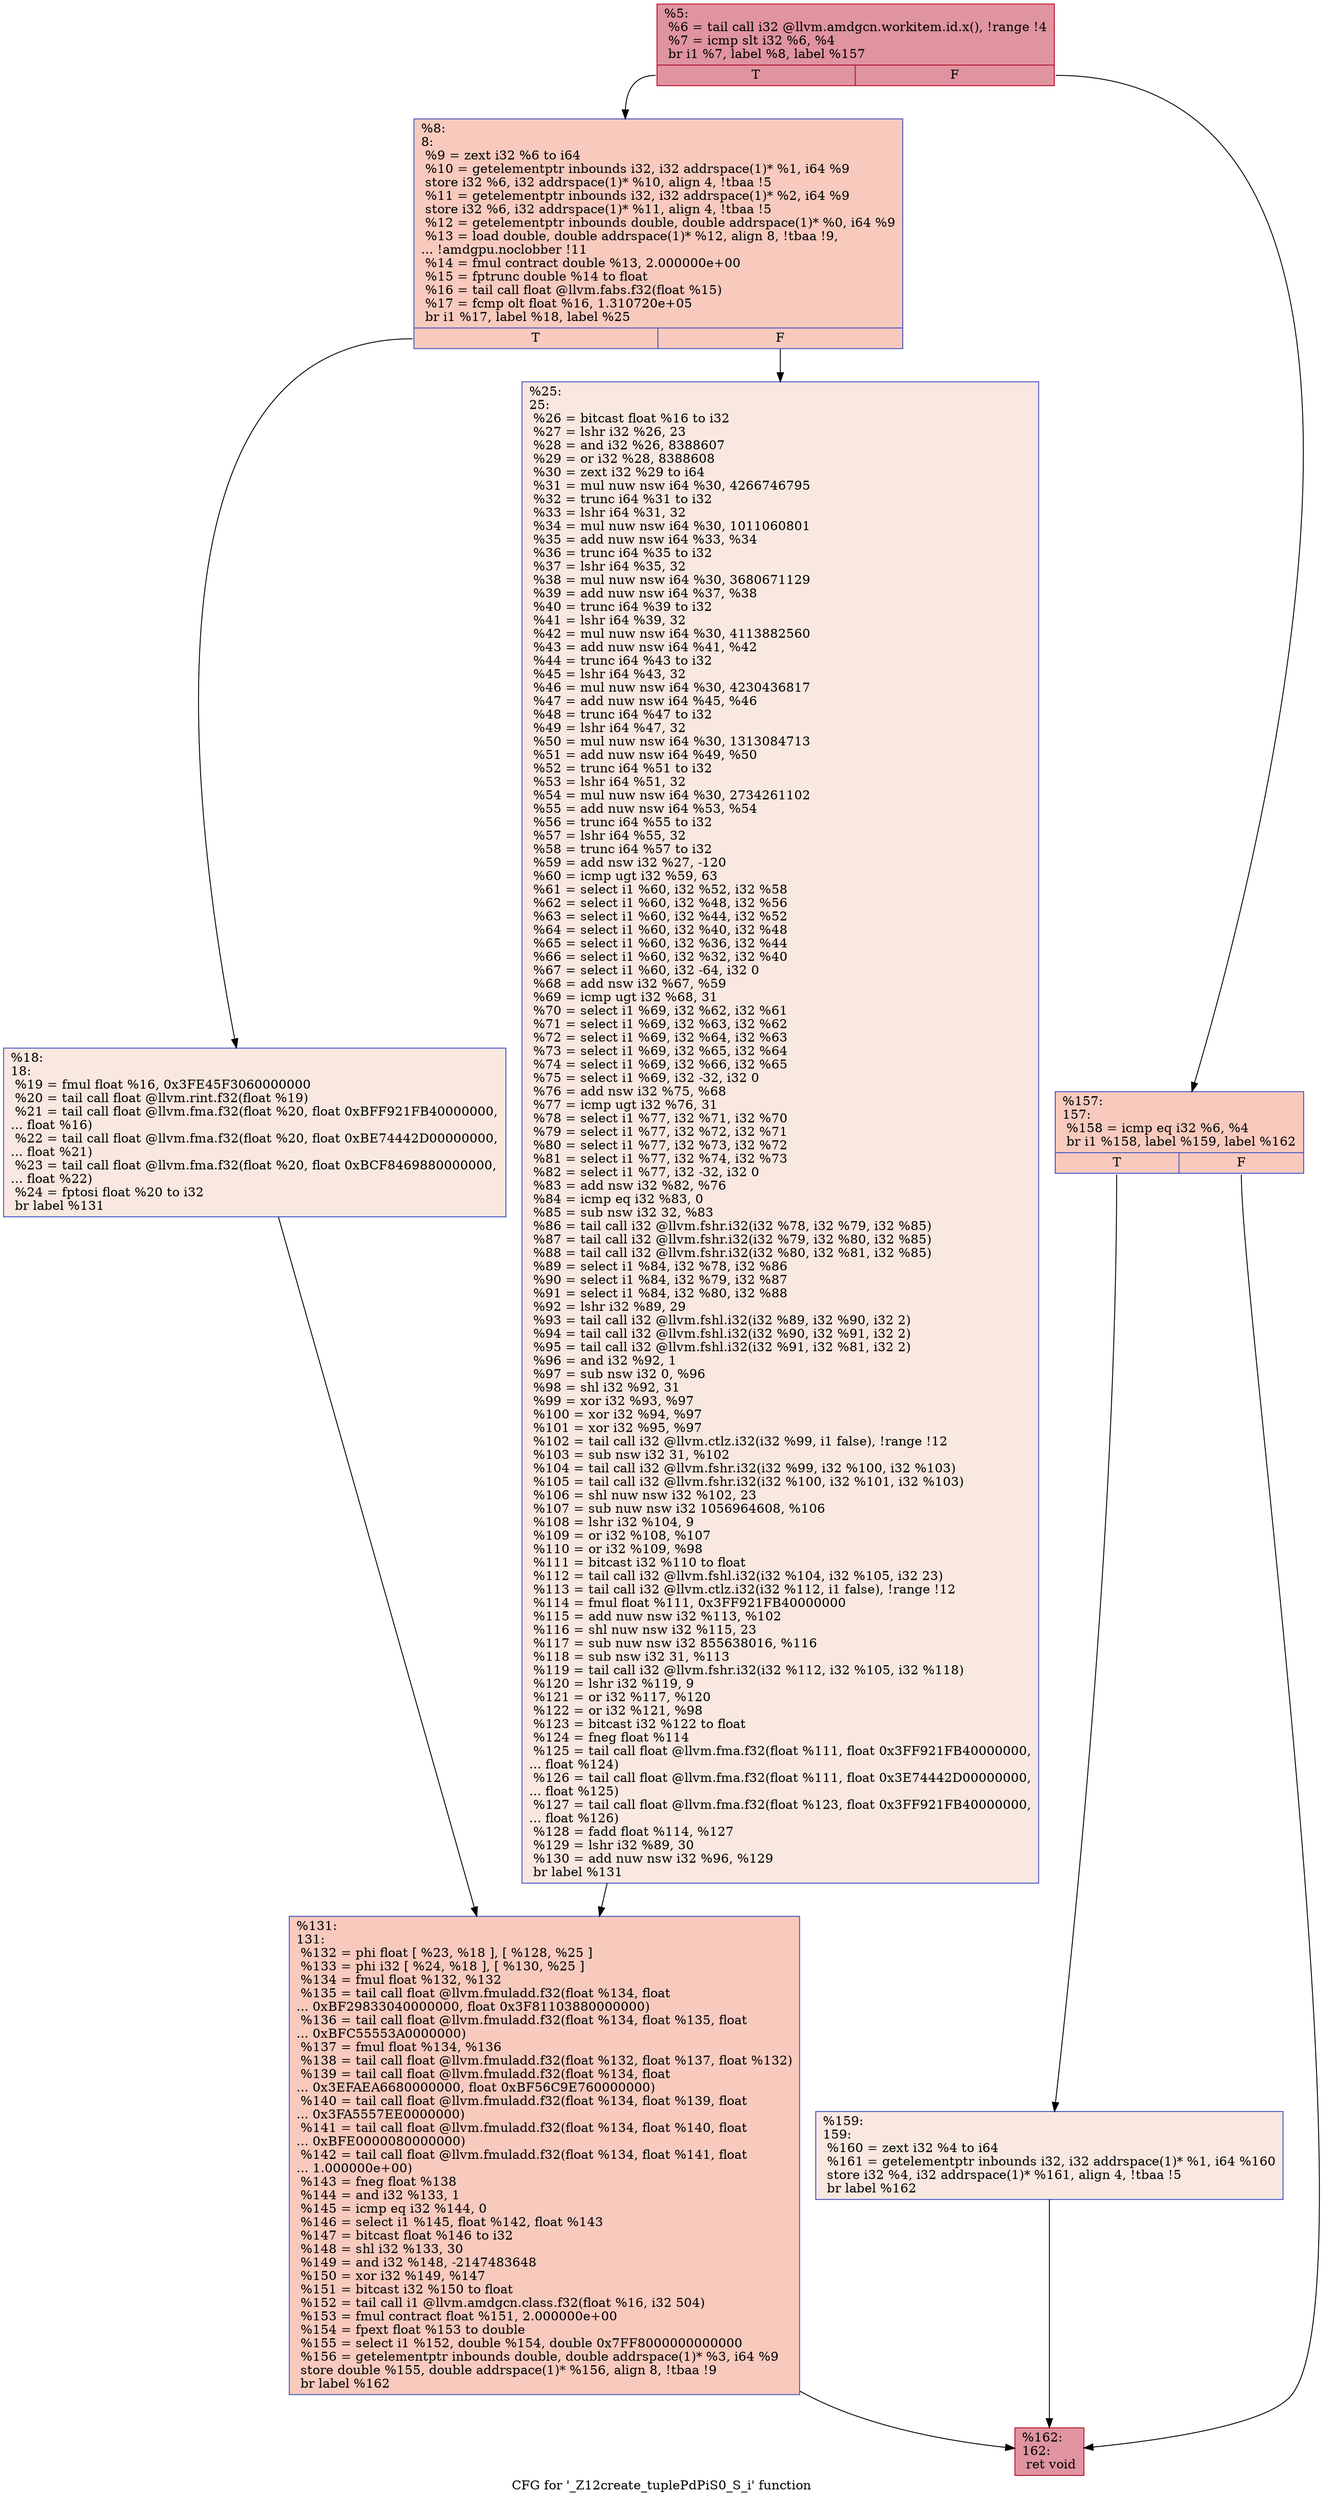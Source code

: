 digraph "CFG for '_Z12create_tuplePdPiS0_S_i' function" {
	label="CFG for '_Z12create_tuplePdPiS0_S_i' function";

	Node0x592eda0 [shape=record,color="#b70d28ff", style=filled, fillcolor="#b70d2870",label="{%5:\l  %6 = tail call i32 @llvm.amdgcn.workitem.id.x(), !range !4\l  %7 = icmp slt i32 %6, %4\l  br i1 %7, label %8, label %157\l|{<s0>T|<s1>F}}"];
	Node0x592eda0:s0 -> Node0x592fb90;
	Node0x592eda0:s1 -> Node0x592fc20;
	Node0x592fb90 [shape=record,color="#3d50c3ff", style=filled, fillcolor="#ef886b70",label="{%8:\l8:                                                \l  %9 = zext i32 %6 to i64\l  %10 = getelementptr inbounds i32, i32 addrspace(1)* %1, i64 %9\l  store i32 %6, i32 addrspace(1)* %10, align 4, !tbaa !5\l  %11 = getelementptr inbounds i32, i32 addrspace(1)* %2, i64 %9\l  store i32 %6, i32 addrspace(1)* %11, align 4, !tbaa !5\l  %12 = getelementptr inbounds double, double addrspace(1)* %0, i64 %9\l  %13 = load double, double addrspace(1)* %12, align 8, !tbaa !9,\l... !amdgpu.noclobber !11\l  %14 = fmul contract double %13, 2.000000e+00\l  %15 = fptrunc double %14 to float\l  %16 = tail call float @llvm.fabs.f32(float %15)\l  %17 = fcmp olt float %16, 1.310720e+05\l  br i1 %17, label %18, label %25\l|{<s0>T|<s1>F}}"];
	Node0x592fb90:s0 -> Node0x592fda0;
	Node0x592fb90:s1 -> Node0x5931a90;
	Node0x592fda0 [shape=record,color="#3d50c3ff", style=filled, fillcolor="#f1ccb870",label="{%18:\l18:                                               \l  %19 = fmul float %16, 0x3FE45F3060000000\l  %20 = tail call float @llvm.rint.f32(float %19)\l  %21 = tail call float @llvm.fma.f32(float %20, float 0xBFF921FB40000000,\l... float %16)\l  %22 = tail call float @llvm.fma.f32(float %20, float 0xBE74442D00000000,\l... float %21)\l  %23 = tail call float @llvm.fma.f32(float %20, float 0xBCF8469880000000,\l... float %22)\l  %24 = fptosi float %20 to i32\l  br label %131\l}"];
	Node0x592fda0 -> Node0x59324d0;
	Node0x5931a90 [shape=record,color="#3d50c3ff", style=filled, fillcolor="#f1ccb870",label="{%25:\l25:                                               \l  %26 = bitcast float %16 to i32\l  %27 = lshr i32 %26, 23\l  %28 = and i32 %26, 8388607\l  %29 = or i32 %28, 8388608\l  %30 = zext i32 %29 to i64\l  %31 = mul nuw nsw i64 %30, 4266746795\l  %32 = trunc i64 %31 to i32\l  %33 = lshr i64 %31, 32\l  %34 = mul nuw nsw i64 %30, 1011060801\l  %35 = add nuw nsw i64 %33, %34\l  %36 = trunc i64 %35 to i32\l  %37 = lshr i64 %35, 32\l  %38 = mul nuw nsw i64 %30, 3680671129\l  %39 = add nuw nsw i64 %37, %38\l  %40 = trunc i64 %39 to i32\l  %41 = lshr i64 %39, 32\l  %42 = mul nuw nsw i64 %30, 4113882560\l  %43 = add nuw nsw i64 %41, %42\l  %44 = trunc i64 %43 to i32\l  %45 = lshr i64 %43, 32\l  %46 = mul nuw nsw i64 %30, 4230436817\l  %47 = add nuw nsw i64 %45, %46\l  %48 = trunc i64 %47 to i32\l  %49 = lshr i64 %47, 32\l  %50 = mul nuw nsw i64 %30, 1313084713\l  %51 = add nuw nsw i64 %49, %50\l  %52 = trunc i64 %51 to i32\l  %53 = lshr i64 %51, 32\l  %54 = mul nuw nsw i64 %30, 2734261102\l  %55 = add nuw nsw i64 %53, %54\l  %56 = trunc i64 %55 to i32\l  %57 = lshr i64 %55, 32\l  %58 = trunc i64 %57 to i32\l  %59 = add nsw i32 %27, -120\l  %60 = icmp ugt i32 %59, 63\l  %61 = select i1 %60, i32 %52, i32 %58\l  %62 = select i1 %60, i32 %48, i32 %56\l  %63 = select i1 %60, i32 %44, i32 %52\l  %64 = select i1 %60, i32 %40, i32 %48\l  %65 = select i1 %60, i32 %36, i32 %44\l  %66 = select i1 %60, i32 %32, i32 %40\l  %67 = select i1 %60, i32 -64, i32 0\l  %68 = add nsw i32 %67, %59\l  %69 = icmp ugt i32 %68, 31\l  %70 = select i1 %69, i32 %62, i32 %61\l  %71 = select i1 %69, i32 %63, i32 %62\l  %72 = select i1 %69, i32 %64, i32 %63\l  %73 = select i1 %69, i32 %65, i32 %64\l  %74 = select i1 %69, i32 %66, i32 %65\l  %75 = select i1 %69, i32 -32, i32 0\l  %76 = add nsw i32 %75, %68\l  %77 = icmp ugt i32 %76, 31\l  %78 = select i1 %77, i32 %71, i32 %70\l  %79 = select i1 %77, i32 %72, i32 %71\l  %80 = select i1 %77, i32 %73, i32 %72\l  %81 = select i1 %77, i32 %74, i32 %73\l  %82 = select i1 %77, i32 -32, i32 0\l  %83 = add nsw i32 %82, %76\l  %84 = icmp eq i32 %83, 0\l  %85 = sub nsw i32 32, %83\l  %86 = tail call i32 @llvm.fshr.i32(i32 %78, i32 %79, i32 %85)\l  %87 = tail call i32 @llvm.fshr.i32(i32 %79, i32 %80, i32 %85)\l  %88 = tail call i32 @llvm.fshr.i32(i32 %80, i32 %81, i32 %85)\l  %89 = select i1 %84, i32 %78, i32 %86\l  %90 = select i1 %84, i32 %79, i32 %87\l  %91 = select i1 %84, i32 %80, i32 %88\l  %92 = lshr i32 %89, 29\l  %93 = tail call i32 @llvm.fshl.i32(i32 %89, i32 %90, i32 2)\l  %94 = tail call i32 @llvm.fshl.i32(i32 %90, i32 %91, i32 2)\l  %95 = tail call i32 @llvm.fshl.i32(i32 %91, i32 %81, i32 2)\l  %96 = and i32 %92, 1\l  %97 = sub nsw i32 0, %96\l  %98 = shl i32 %92, 31\l  %99 = xor i32 %93, %97\l  %100 = xor i32 %94, %97\l  %101 = xor i32 %95, %97\l  %102 = tail call i32 @llvm.ctlz.i32(i32 %99, i1 false), !range !12\l  %103 = sub nsw i32 31, %102\l  %104 = tail call i32 @llvm.fshr.i32(i32 %99, i32 %100, i32 %103)\l  %105 = tail call i32 @llvm.fshr.i32(i32 %100, i32 %101, i32 %103)\l  %106 = shl nuw nsw i32 %102, 23\l  %107 = sub nuw nsw i32 1056964608, %106\l  %108 = lshr i32 %104, 9\l  %109 = or i32 %108, %107\l  %110 = or i32 %109, %98\l  %111 = bitcast i32 %110 to float\l  %112 = tail call i32 @llvm.fshl.i32(i32 %104, i32 %105, i32 23)\l  %113 = tail call i32 @llvm.ctlz.i32(i32 %112, i1 false), !range !12\l  %114 = fmul float %111, 0x3FF921FB40000000\l  %115 = add nuw nsw i32 %113, %102\l  %116 = shl nuw nsw i32 %115, 23\l  %117 = sub nuw nsw i32 855638016, %116\l  %118 = sub nsw i32 31, %113\l  %119 = tail call i32 @llvm.fshr.i32(i32 %112, i32 %105, i32 %118)\l  %120 = lshr i32 %119, 9\l  %121 = or i32 %117, %120\l  %122 = or i32 %121, %98\l  %123 = bitcast i32 %122 to float\l  %124 = fneg float %114\l  %125 = tail call float @llvm.fma.f32(float %111, float 0x3FF921FB40000000,\l... float %124)\l  %126 = tail call float @llvm.fma.f32(float %111, float 0x3E74442D00000000,\l... float %125)\l  %127 = tail call float @llvm.fma.f32(float %123, float 0x3FF921FB40000000,\l... float %126)\l  %128 = fadd float %114, %127\l  %129 = lshr i32 %89, 30\l  %130 = add nuw nsw i32 %96, %129\l  br label %131\l}"];
	Node0x5931a90 -> Node0x59324d0;
	Node0x59324d0 [shape=record,color="#3d50c3ff", style=filled, fillcolor="#ef886b70",label="{%131:\l131:                                              \l  %132 = phi float [ %23, %18 ], [ %128, %25 ]\l  %133 = phi i32 [ %24, %18 ], [ %130, %25 ]\l  %134 = fmul float %132, %132\l  %135 = tail call float @llvm.fmuladd.f32(float %134, float\l... 0xBF29833040000000, float 0x3F81103880000000)\l  %136 = tail call float @llvm.fmuladd.f32(float %134, float %135, float\l... 0xBFC55553A0000000)\l  %137 = fmul float %134, %136\l  %138 = tail call float @llvm.fmuladd.f32(float %132, float %137, float %132)\l  %139 = tail call float @llvm.fmuladd.f32(float %134, float\l... 0x3EFAEA6680000000, float 0xBF56C9E760000000)\l  %140 = tail call float @llvm.fmuladd.f32(float %134, float %139, float\l... 0x3FA5557EE0000000)\l  %141 = tail call float @llvm.fmuladd.f32(float %134, float %140, float\l... 0xBFE0000080000000)\l  %142 = tail call float @llvm.fmuladd.f32(float %134, float %141, float\l... 1.000000e+00)\l  %143 = fneg float %138\l  %144 = and i32 %133, 1\l  %145 = icmp eq i32 %144, 0\l  %146 = select i1 %145, float %142, float %143\l  %147 = bitcast float %146 to i32\l  %148 = shl i32 %133, 30\l  %149 = and i32 %148, -2147483648\l  %150 = xor i32 %149, %147\l  %151 = bitcast i32 %150 to float\l  %152 = tail call i1 @llvm.amdgcn.class.f32(float %16, i32 504)\l  %153 = fmul contract float %151, 2.000000e+00\l  %154 = fpext float %153 to double\l  %155 = select i1 %152, double %154, double 0x7FF8000000000000\l  %156 = getelementptr inbounds double, double addrspace(1)* %3, i64 %9\l  store double %155, double addrspace(1)* %156, align 8, !tbaa !9\l  br label %162\l}"];
	Node0x59324d0 -> Node0x593a790;
	Node0x592fc20 [shape=record,color="#3d50c3ff", style=filled, fillcolor="#ef886b70",label="{%157:\l157:                                              \l  %158 = icmp eq i32 %6, %4\l  br i1 %158, label %159, label %162\l|{<s0>T|<s1>F}}"];
	Node0x592fc20:s0 -> Node0x593a920;
	Node0x592fc20:s1 -> Node0x593a790;
	Node0x593a920 [shape=record,color="#3d50c3ff", style=filled, fillcolor="#f1ccb870",label="{%159:\l159:                                              \l  %160 = zext i32 %4 to i64\l  %161 = getelementptr inbounds i32, i32 addrspace(1)* %1, i64 %160\l  store i32 %4, i32 addrspace(1)* %161, align 4, !tbaa !5\l  br label %162\l}"];
	Node0x593a920 -> Node0x593a790;
	Node0x593a790 [shape=record,color="#b70d28ff", style=filled, fillcolor="#b70d2870",label="{%162:\l162:                                              \l  ret void\l}"];
}
